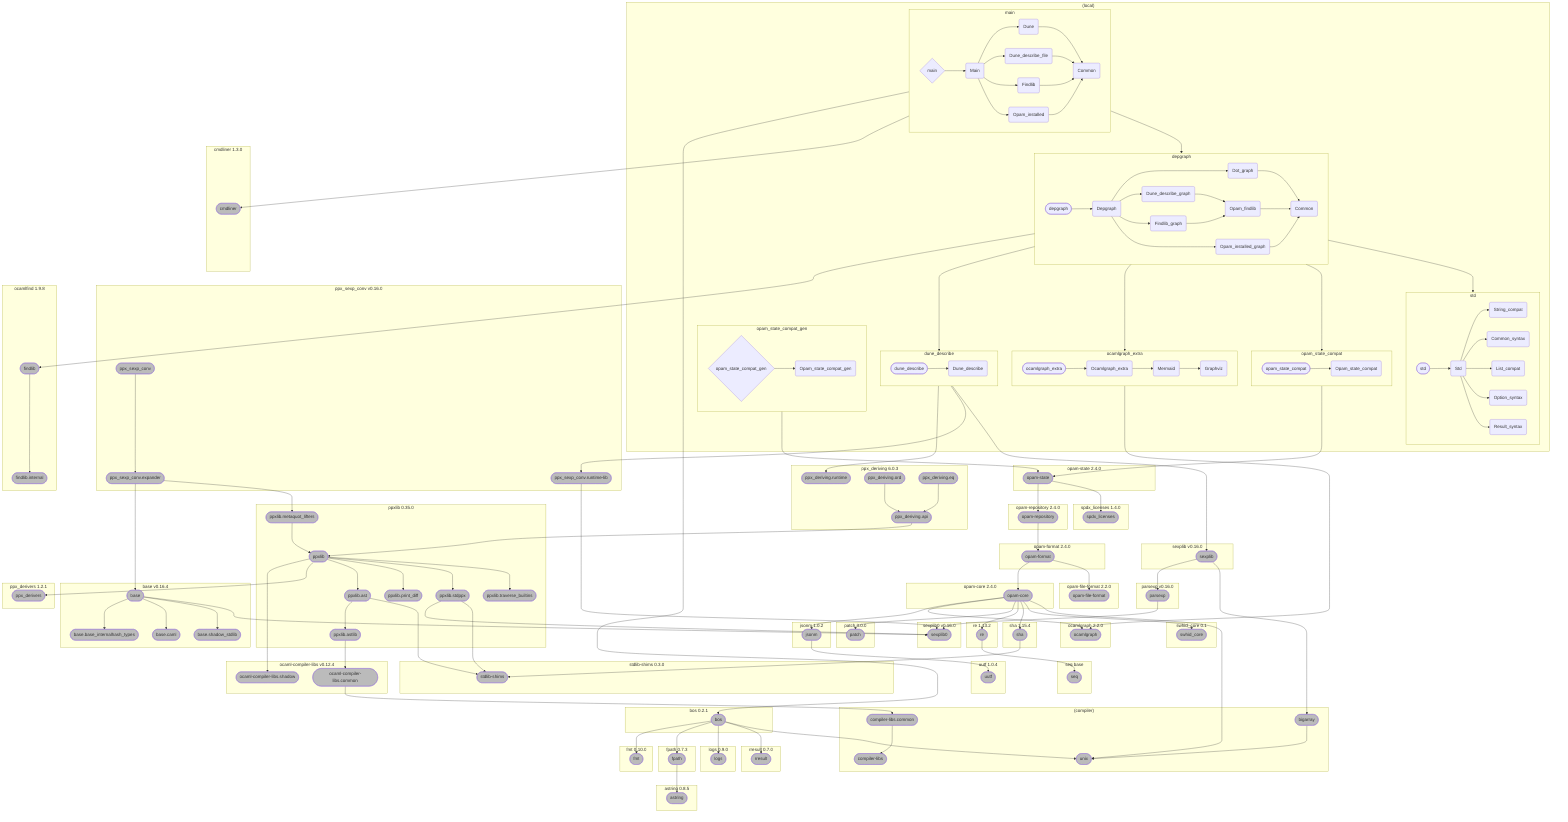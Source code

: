 flowchart TD
  
  subgraph 102480166 ["opam-format 2.4.0"]
    id615726552(["opam-format"])
    style id615726552 fill:#BBB
  end
  subgraph 105050893 ["ppx_derivers 1.2.1"]
    id1023626359(["ppx_derivers"])
    style id1023626359 fill:#BBB
  end
  subgraph 129913994 ["(compiler)"]
    id1315639(["unix"])
    style id1315639 fill:#BBB
    id316257320(["compiler-libs.common"])
    style id316257320 fill:#BBB
    id335749456(["compiler-libs"])
    style id335749456 fill:#BBB
    id544138070(["bigarray"])
    style id544138070 fill:#BBB
  end
  subgraph 131039579 ["uutf 1.0.4"]
    id105590012(["uutf"])
    style id105590012 fill:#BBB
  end
  subgraph 152457554 ["ocamlfind 1.9.8"]
    id461103549(["findlib.internal"])
    style id461103549 fill:#BBB
    id727423305(["findlib"])
    style id727423305 fill:#BBB
  end
  subgraph 197557647 ["base v0.16.4"]
    id586369146(["base.shadow_stdlib"])
    style id586369146 fill:#BBB
    id924125828(["base.caml"])
    style id924125828 fill:#BBB
    id1016984300(["base.base_internalhash_types"])
    style id1016984300 fill:#BBB
    id670488034(["base"])
    style id670488034 fill:#BBB
  end
  subgraph 247067125 ["opam-core 2.4.0"]
    id699261740(["opam-core"])
    style id699261740 fill:#BBB
  end
  subgraph 250659719 ["parsexp v0.16.0"]
    id411232616(["parsexp"])
    style id411232616 fill:#BBB
  end
  subgraph 292359173 ["astring 0.8.5"]
    id487532716(["astring"])
    style id487532716 fill:#BBB
  end
  subgraph 349241649 ["jsonm 1.0.2"]
    id1005923351(["jsonm"])
    style id1005923351 fill:#BBB
  end
  subgraph 381082807 ["opam-file-format 2.2.0"]
    id735894979(["opam-file-format"])
    style id735894979 fill:#BBB
  end
  subgraph 423149259 ["fmt 0.10.0"]
    id656295196(["fmt"])
    style id656295196 fill:#BBB
  end
  subgraph 431173517 ["sexplib v0.16.0"]
    id462220983(["sexplib"])
    style id462220983 fill:#BBB
  end
  subgraph 431295198 ["sha 1.15.4"]
    id917875970(["sha"])
    style id917875970 fill:#BBB
  end
  subgraph 438175530 ["fpath 0.7.3"]
    id522271446(["fpath"])
    style id522271446 fill:#BBB
  end
  subgraph 458205106 ["seq base"]
    id406642827(["seq"])
    style id406642827 fill:#BBB
  end
  subgraph 497614195 ["opam-repository 2.4.0"]
    id778760059(["opam-repository"])
    style id778760059 fill:#BBB
  end
  subgraph 510801370 ["logs 0.9.0"]
    id556151374(["logs"])
    style id556151374 fill:#BBB
  end
  subgraph 515813516 ["ocamlgraph 2.2.0"]
    id52020057(["ocamlgraph"])
    style id52020057 fill:#BBB
  end
  subgraph 591990434 ["bos 0.2.1"]
    id547135673(["bos"])
    style id547135673 fill:#BBB
  end
  subgraph 619828698 ["sexplib0 v0.16.0"]
    id15418542(["sexplib0"])
    style id15418542 fill:#BBB
  end
  subgraph 641104511 ["cmdliner 1.3.0"]
    id371225968(["cmdliner"])
    style id371225968 fill:#BBB
  end
  subgraph 684657127 ["ppx_deriving 6.0.3"]
    id146452769(["ppx_deriving.runtime"])
    style id146452769 fill:#BBB
    id674417156(["ppx_deriving.ord"])
    style id674417156 fill:#BBB
    id773464780(["ppx_deriving.eq"])
    style id773464780 fill:#BBB
    id240017912(["ppx_deriving.api"])
    style id240017912 fill:#BBB
  end
  subgraph 747883779 ["stdlib-shims 0.3.0"]
    id466892178(["stdlib-shims"])
    style id466892178 fill:#BBB
  end
  subgraph 765420893 ["patch 3.0.0"]
    id86267199(["patch"])
    style id86267199 fill:#BBB
  end
  subgraph 766362805 ["rresult 0.7.0"]
    id450043277(["rresult"])
    style id450043277 fill:#BBB
  end
  subgraph 784829750 ["re 1.13.2"]
    id898742252(["re"])
    style id898742252 fill:#BBB
  end
  subgraph 837386068 ["ocaml-compiler-libs v0.12.4"]
    id672046665(["ocaml-compiler-libs.shadow"])
    style id672046665 fill:#BBB
    id283361239(["ocaml-compiler-libs.common"])
    style id283361239 fill:#BBB
  end
  subgraph 878175101 ["spdx_licenses 1.4.0"]
    id287260738(["spdx_licenses"])
    style id287260738 fill:#BBB
  end
  subgraph 8846408 ["opam-state 2.4.0"]
    id56385167(["opam-state"])
    style id56385167 fill:#BBB
  end
  subgraph 894937073 ["ppx_sexp_conv v0.16.0"]
    id437688897(["ppx_sexp_conv.runtime-lib"])
    style id437688897 fill:#BBB
    id153960813(["ppx_sexp_conv.expander"])
    style id153960813 fill:#BBB
    id999753992(["ppx_sexp_conv"])
    style id999753992 fill:#BBB
  end
  subgraph 902546259 ["(local)"]
    
    subgraph 182590919 ["ocamlgraph_extra"]
      id909167910(Ocamlgraph_extra)
      id364200234(Mermaid)
      id19961921(Graphviz)
      id182590919(["ocamlgraph_extra"])
    end
    subgraph 217239486 ["opam_state_compat_gen"]
      id225401095(Opam_state_compat_gen)
      id887042935{"opam_state_compat_gen"}
    end
    subgraph 251677328 ["std"]
      id577348791(String_compat)
      id154524232(Std)
      id211704847(Result_syntax)
      id739284559(Option_syntax)
      id787477767(List_compat)
      id913891041(Common_syntax)
      id251677328(["std"])
    end
    subgraph 404911043 ["depgraph"]
      id888013992(Opam_installed_graph)
      id83337716(Opam_findlib)
      id402513488(Findlib_graph)
      id397688033(Dune_describe_graph)
      id400143624(Dot_graph)
      id778564616(Depgraph)
      id945919667(Common)
      id404911043(["depgraph"])
    end
    subgraph 416710505 ["dune_describe"]
      id865590424(Dune_describe)
      id416710505(["dune_describe"])
    end
    subgraph 460641903 ["opam_state_compat"]
      id370066574(Opam_state_compat)
      id460641903(["opam_state_compat"])
    end
    subgraph 775305508 ["main"]
      id167761484(Opam_installed)
      id253906758(Main)
      id43597349(Findlib)
      id636561608(Dune_describe_file)
      id517256953(Dune)
      id525249012(Common)
      id71640535{"main"}
    end
  end
  subgraph 926200846 ["ppxlib 0.35.0"]
    id1018932431(["ppxlib.traverse_builtins"])
    style id1018932431 fill:#BBB
    id77382500(["ppxlib.stdppx"])
    style id77382500 fill:#BBB
    id713939691(["ppxlib.print_diff"])
    style id713939691 fill:#BBB
    id1036258264(["ppxlib.metaquot_lifters"])
    style id1036258264 fill:#BBB
    id859130989(["ppxlib.astlib"])
    style id859130989 fill:#BBB
    id78357412(["ppxlib.ast"])
    style id78357412 fill:#BBB
    id1059118486(["ppxlib"])
    style id1059118486 fill:#BBB
  end
  subgraph 967655810 ["swhid_core 0.1"]
    id461538233(["swhid_core"])
    style id461538233 fill:#BBB
  end
  775305508-->id547135673
  775305508-->id371225968
  775305508-->404911043
  id71640535-->id253906758
  217239486-->id56385167
  id887042935-->id225401095
  id670488034-->id1016984300
  id670488034-->id924125828
  id670488034-->id586369146
  id670488034-->id15418542
  id547135673-->id656295196
  id547135673-->id522271446
  id547135673-->id556151374
  id547135673-->id450043277
  id547135673-->id1315639
  id522271446-->id487532716
  id1005923351-->id105590012
  id283361239-->id316257320
  id727423305-->id461103549
  id699261740-->id1005923351
  id699261740-->id52020057
  id699261740-->id86267199
  id699261740-->id898742252
  id699261740-->id917875970
  id699261740-->id461538233
  id699261740-->id1315639
  id615726552-->id699261740
  id615726552-->id735894979
  id778760059-->id615726552
  id56385167-->id778760059
  id56385167-->id287260738
  id411232616-->id15418542
  id240017912-->id1059118486
  id773464780-->id240017912
  id674417156-->id240017912
  id999753992-->id153960813
  id153960813-->id670488034
  id153960813-->id1036258264
  id437688897-->id15418542
  id1059118486-->id672046665
  id1059118486-->id1023626359
  id1059118486-->id78357412
  id1059118486-->id713939691
  id1059118486-->id77382500
  id1059118486-->id1018932431
  id78357412-->id859130989
  id78357412-->id466892178
  id859130989-->id283361239
  id1036258264-->id1059118486
  id77382500-->id15418542
  id77382500-->id466892178
  id898742252-->id406642827
  id462220983-->id411232616
  id462220983-->id544138070
  id917875970-->id466892178
  id544138070-->id1315639
  id316257320-->id335749456
  404911043-->id727423305
  404911043-->416710505
  404911043-->182590919
  404911043-->460641903
  404911043-->251677328
  id404911043-->id778564616
  416710505-->id146452769
  416710505-->id437688897
  416710505-->id462220983
  id416710505-->id865590424
  182590919-->id52020057
  id182590919-->id909167910
  460641903-->id56385167
  id460641903-->id370066574
  id251677328-->id154524232
  id517256953-->id525249012
  id636561608-->id525249012
  id43597349-->id525249012
  id253906758-->id517256953
  id253906758-->id636561608
  id253906758-->id43597349
  id253906758-->id167761484
  id167761484-->id525249012
  id778564616-->id400143624
  id778564616-->id397688033
  id778564616-->id402513488
  id778564616-->id888013992
  id400143624-->id945919667
  id397688033-->id83337716
  id402513488-->id83337716
  id83337716-->id945919667
  id888013992-->id945919667
  id364200234-->id19961921
  id909167910-->id364200234
  id154524232-->id913891041
  id154524232-->id787477767
  id154524232-->id739284559
  id154524232-->id211704847
  id154524232-->id577348791